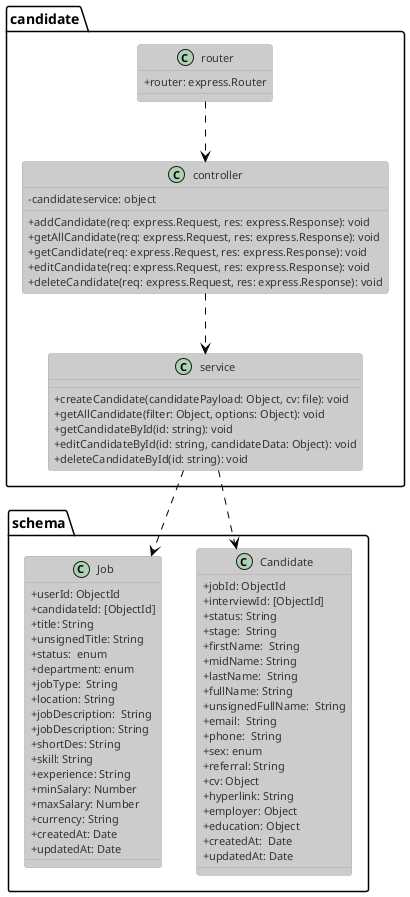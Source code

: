 @startuml authClass
!theme reddress-lightblue

skinparam classAttributeIconSize 0
class candidate.controller{
    - {field} candidateservice: object

    + {method} addCandidate(req: express.Request, res: express.Response): void
    + {method} getAllCandidate(req: express.Request, res: express.Response): void
    + {method} getCandidate(req: express.Request, res: express.Response): void
    + {method} editCandidate(req: express.Request, res: express.Response): void
    + {method} deleteCandidate(req: express.Request, res: express.Response): void
}

class candidate.service{
    + {method} createCandidate(candidatePayload: Object, cv: file): void
    + {method} getAllCandidate(filter: Object, options: Object): void
    + {method} getCandidateById(id: string): void
    + {method} editCandidateById(id: string, candidateData: Object): void
    + {method} deleteCandidateById(id: string): void
}

class candidate.router{
    + {field} router: express.Router
}

class schema.Candidate {
    + {field} jobId: ObjectId
    + {field} interviewId: [ObjectId]
    + {field} status: String
    + {field} stage:  String
    + {field} firstName:  String 
    + {field} midName: String
    + {field} lastName:  String 
    + {field} fullName: String 
    + {field} unsignedFullName:  String
    + {field} email:  String
    + {field} phone:  String
    + {field} sex: enum 
    + {field} referral: String 
    + {field} cv: Object
    + {field} hyperlink: String 
    + {field} employer: Object
    + {field} education: Object
    + {field} createdAt:  Date
    + {field} updatedAt: Date
}

class schema.Job {
    + {field} userId: ObjectId
    + {field} candidateId: [ObjectId]
    + {field} title: String
    + {field} unsignedTitle: String
    + {field} status:  enum 
    + {field} department: enum
    + {field} jobType:  String 
    + {field} location: String 
    + {field} jobDescription:  String
    + {field} jobDescription: String
    + {field} shortDes: String
    + {field} skill: String
    + {field} experience: String
    + {field} minSalary: Number
    + {field} maxSalary: Number
    + {field} currency: String
    + {field} createdAt: Date
    + {field} updatedAt: Date
}

candidate.router ..> candidate.controller
candidate.controller ..> candidate.service
candidate.service ..> schema.Candidate
candidate.service ..> schema.Job
@enduml